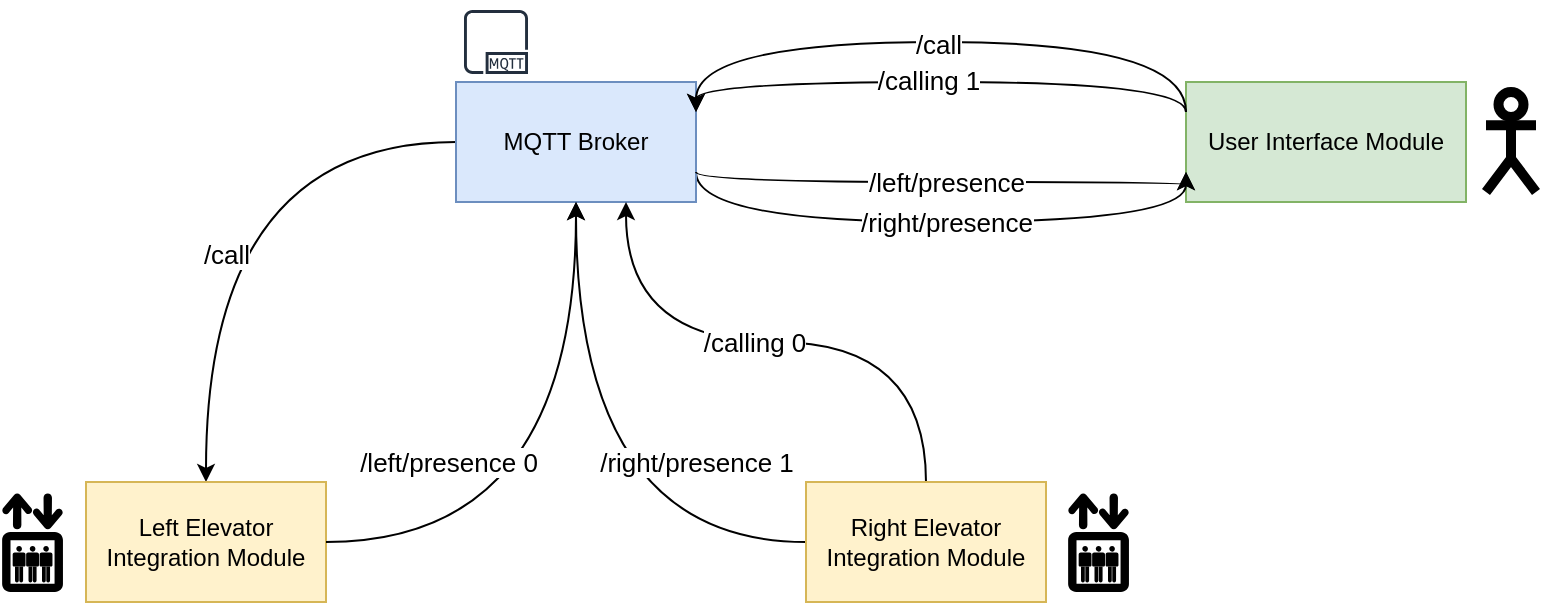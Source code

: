 <mxfile version="22.1.11" type="device">
  <diagram name="Page-1" id="GL7TTKuaMwxEoFK2ME9e">
    <mxGraphModel dx="920" dy="779" grid="1" gridSize="10" guides="1" tooltips="1" connect="1" arrows="1" fold="1" page="1" pageScale="1" pageWidth="1169" pageHeight="827" math="0" shadow="0">
      <root>
        <mxCell id="0" />
        <mxCell id="1" parent="0" />
        <mxCell id="oC5tS1e1oAzOdPZ2T_Wq-33" value="" style="sketch=0;outlineConnect=0;fontColor=#232F3E;gradientColor=none;strokeColor=#232F3E;fillColor=#ffffff;dashed=0;verticalLabelPosition=bottom;verticalAlign=top;align=center;html=1;fontSize=12;fontStyle=0;aspect=fixed;shape=mxgraph.aws4.resourceIcon;resIcon=mxgraph.aws4.mqtt_protocol;fontFamily=Helvetica;strokeWidth=1;" vertex="1" parent="1">
          <mxGeometry x="465" y="220" width="40" height="40" as="geometry" />
        </mxCell>
        <mxCell id="oC5tS1e1oAzOdPZ2T_Wq-4" value="User Interface Module" style="rounded=0;whiteSpace=wrap;html=1;fillColor=#d5e8d4;strokeColor=#82b366;" vertex="1" parent="1">
          <mxGeometry x="830" y="260" width="140" height="60" as="geometry" />
        </mxCell>
        <mxCell id="oC5tS1e1oAzOdPZ2T_Wq-9" style="edgeStyle=orthogonalEdgeStyle;shape=connector;curved=1;rounded=0;orthogonalLoop=1;jettySize=auto;html=1;labelBackgroundColor=default;strokeColor=default;align=center;verticalAlign=middle;fontFamily=Helvetica;fontSize=13;fontColor=default;endArrow=classic;" edge="1" parent="1" source="oC5tS1e1oAzOdPZ2T_Wq-1" target="oC5tS1e1oAzOdPZ2T_Wq-2">
          <mxGeometry relative="1" as="geometry" />
        </mxCell>
        <mxCell id="oC5tS1e1oAzOdPZ2T_Wq-10" value="/call" style="edgeLabel;html=1;align=center;verticalAlign=middle;resizable=0;points=[];fontSize=13;fontFamily=Helvetica;fontColor=default;" vertex="1" connectable="0" parent="oC5tS1e1oAzOdPZ2T_Wq-9">
          <mxGeometry x="0.224" y="20" relative="1" as="geometry">
            <mxPoint x="-10" as="offset" />
          </mxGeometry>
        </mxCell>
        <mxCell id="oC5tS1e1oAzOdPZ2T_Wq-14" style="edgeStyle=orthogonalEdgeStyle;shape=connector;curved=1;rounded=0;orthogonalLoop=1;jettySize=auto;html=1;labelBackgroundColor=default;strokeColor=default;align=center;verticalAlign=middle;fontFamily=Helvetica;fontSize=13;fontColor=default;endArrow=classic;exitX=1;exitY=0.75;exitDx=0;exitDy=0;entryX=0;entryY=0.75;entryDx=0;entryDy=0;" edge="1" parent="1" source="oC5tS1e1oAzOdPZ2T_Wq-1" target="oC5tS1e1oAzOdPZ2T_Wq-4">
          <mxGeometry relative="1" as="geometry">
            <Array as="points">
              <mxPoint x="585" y="330" />
              <mxPoint x="830" y="330" />
            </Array>
          </mxGeometry>
        </mxCell>
        <mxCell id="oC5tS1e1oAzOdPZ2T_Wq-20" value="/right/presence" style="edgeLabel;html=1;align=center;verticalAlign=middle;resizable=0;points=[];fontSize=13;fontFamily=Helvetica;fontColor=default;" vertex="1" connectable="0" parent="oC5tS1e1oAzOdPZ2T_Wq-14">
          <mxGeometry x="0.001" y="-1" relative="1" as="geometry">
            <mxPoint x="2" y="-1" as="offset" />
          </mxGeometry>
        </mxCell>
        <mxCell id="oC5tS1e1oAzOdPZ2T_Wq-1" value="MQTT Broker" style="rounded=0;whiteSpace=wrap;html=1;fillColor=#dae8fc;strokeColor=#6c8ebf;" vertex="1" parent="1">
          <mxGeometry x="465" y="260" width="120" height="60" as="geometry" />
        </mxCell>
        <mxCell id="oC5tS1e1oAzOdPZ2T_Wq-2" value="Left Elevator Integration Module" style="rounded=0;whiteSpace=wrap;html=1;fillColor=#fff2cc;strokeColor=#d6b656;" vertex="1" parent="1">
          <mxGeometry x="280" y="460" width="120" height="60" as="geometry" />
        </mxCell>
        <mxCell id="oC5tS1e1oAzOdPZ2T_Wq-12" style="edgeStyle=orthogonalEdgeStyle;shape=connector;curved=1;rounded=0;orthogonalLoop=1;jettySize=auto;html=1;labelBackgroundColor=default;strokeColor=default;align=center;verticalAlign=middle;fontFamily=Helvetica;fontSize=13;fontColor=default;endArrow=classic;" edge="1" parent="1" source="oC5tS1e1oAzOdPZ2T_Wq-3" target="oC5tS1e1oAzOdPZ2T_Wq-1">
          <mxGeometry relative="1" as="geometry" />
        </mxCell>
        <mxCell id="oC5tS1e1oAzOdPZ2T_Wq-17" value="/right/presence 1" style="edgeLabel;html=1;align=center;verticalAlign=middle;resizable=0;points=[];fontSize=13;fontFamily=Helvetica;fontColor=default;" vertex="1" connectable="0" parent="oC5tS1e1oAzOdPZ2T_Wq-12">
          <mxGeometry x="-0.443" y="-31" relative="1" as="geometry">
            <mxPoint x="24" y="-9" as="offset" />
          </mxGeometry>
        </mxCell>
        <mxCell id="oC5tS1e1oAzOdPZ2T_Wq-26" style="edgeStyle=orthogonalEdgeStyle;shape=connector;curved=1;rounded=0;orthogonalLoop=1;jettySize=auto;html=1;labelBackgroundColor=default;strokeColor=default;align=center;verticalAlign=middle;fontFamily=Helvetica;fontSize=13;fontColor=default;endArrow=classic;" edge="1" parent="1" source="oC5tS1e1oAzOdPZ2T_Wq-3" target="oC5tS1e1oAzOdPZ2T_Wq-1">
          <mxGeometry relative="1" as="geometry">
            <Array as="points">
              <mxPoint x="700" y="390" />
              <mxPoint x="550" y="390" />
            </Array>
          </mxGeometry>
        </mxCell>
        <mxCell id="oC5tS1e1oAzOdPZ2T_Wq-27" value="/calling 0" style="edgeLabel;html=1;align=center;verticalAlign=middle;resizable=0;points=[];fontSize=13;fontFamily=Helvetica;fontColor=default;" vertex="1" connectable="0" parent="oC5tS1e1oAzOdPZ2T_Wq-26">
          <mxGeometry x="0.076" relative="1" as="geometry">
            <mxPoint as="offset" />
          </mxGeometry>
        </mxCell>
        <mxCell id="oC5tS1e1oAzOdPZ2T_Wq-3" value="Right Elevator Integration Module" style="rounded=0;whiteSpace=wrap;html=1;fillColor=#fff2cc;strokeColor=#d6b656;" vertex="1" parent="1">
          <mxGeometry x="640" y="460" width="120" height="60" as="geometry" />
        </mxCell>
        <mxCell id="oC5tS1e1oAzOdPZ2T_Wq-5" style="edgeStyle=orthogonalEdgeStyle;rounded=0;orthogonalLoop=1;jettySize=auto;html=1;curved=1;entryX=1;entryY=0.25;entryDx=0;entryDy=0;exitX=0;exitY=0.25;exitDx=0;exitDy=0;" edge="1" parent="1" source="oC5tS1e1oAzOdPZ2T_Wq-4" target="oC5tS1e1oAzOdPZ2T_Wq-1">
          <mxGeometry relative="1" as="geometry">
            <Array as="points">
              <mxPoint x="830" y="240" />
              <mxPoint x="585" y="240" />
            </Array>
          </mxGeometry>
        </mxCell>
        <mxCell id="oC5tS1e1oAzOdPZ2T_Wq-6" value="/call" style="edgeLabel;html=1;align=center;verticalAlign=middle;resizable=0;points=[];fontSize=13;" vertex="1" connectable="0" parent="oC5tS1e1oAzOdPZ2T_Wq-5">
          <mxGeometry x="0.014" y="1" relative="1" as="geometry">
            <mxPoint as="offset" />
          </mxGeometry>
        </mxCell>
        <mxCell id="oC5tS1e1oAzOdPZ2T_Wq-24" style="edgeStyle=orthogonalEdgeStyle;shape=connector;curved=1;rounded=0;orthogonalLoop=1;jettySize=auto;html=1;exitX=0;exitY=0.25;exitDx=0;exitDy=0;entryX=1;entryY=0.25;entryDx=0;entryDy=0;labelBackgroundColor=default;strokeColor=default;align=center;verticalAlign=middle;fontFamily=Helvetica;fontSize=13;fontColor=default;endArrow=classic;" edge="1" parent="1" source="oC5tS1e1oAzOdPZ2T_Wq-4" target="oC5tS1e1oAzOdPZ2T_Wq-1">
          <mxGeometry relative="1" as="geometry">
            <Array as="points">
              <mxPoint x="830" y="260" />
              <mxPoint x="585" y="260" />
            </Array>
          </mxGeometry>
        </mxCell>
        <mxCell id="oC5tS1e1oAzOdPZ2T_Wq-25" value="/calling 1" style="edgeLabel;html=1;align=center;verticalAlign=middle;resizable=0;points=[];fontSize=13;fontFamily=Helvetica;fontColor=default;" vertex="1" connectable="0" parent="oC5tS1e1oAzOdPZ2T_Wq-24">
          <mxGeometry x="0.052" y="-1" relative="1" as="geometry">
            <mxPoint as="offset" />
          </mxGeometry>
        </mxCell>
        <mxCell id="oC5tS1e1oAzOdPZ2T_Wq-11" style="edgeStyle=orthogonalEdgeStyle;shape=connector;curved=1;rounded=0;orthogonalLoop=1;jettySize=auto;html=1;labelBackgroundColor=default;strokeColor=default;align=center;verticalAlign=middle;fontFamily=Helvetica;fontSize=13;fontColor=default;endArrow=classic;" edge="1" parent="1" source="oC5tS1e1oAzOdPZ2T_Wq-2" target="oC5tS1e1oAzOdPZ2T_Wq-1">
          <mxGeometry relative="1" as="geometry">
            <mxPoint x="540" y="350" as="targetPoint" />
          </mxGeometry>
        </mxCell>
        <mxCell id="oC5tS1e1oAzOdPZ2T_Wq-16" value="/left/presence 0" style="edgeLabel;html=1;align=center;verticalAlign=middle;resizable=0;points=[];fontSize=13;fontFamily=Helvetica;fontColor=default;" vertex="1" connectable="0" parent="oC5tS1e1oAzOdPZ2T_Wq-11">
          <mxGeometry x="-0.82" y="5" relative="1" as="geometry">
            <mxPoint x="34" y="-35" as="offset" />
          </mxGeometry>
        </mxCell>
        <mxCell id="oC5tS1e1oAzOdPZ2T_Wq-29" value="" style="shape=mxgraph.signs.travel.elevator;html=1;pointerEvents=1;fillColor=#000000;strokeColor=none;verticalLabelPosition=bottom;verticalAlign=top;align=center;fontFamily=Helvetica;fontSize=13;fontColor=default;" vertex="1" parent="1">
          <mxGeometry x="770" y="465" width="32.5" height="50" as="geometry" />
        </mxCell>
        <mxCell id="oC5tS1e1oAzOdPZ2T_Wq-30" value="" style="shape=umlActor;verticalLabelPosition=bottom;verticalAlign=top;html=1;outlineConnect=0;fontFamily=Helvetica;fontSize=13;fontColor=default;strokeWidth=5;" vertex="1" parent="1">
          <mxGeometry x="980" y="265" width="25" height="50" as="geometry" />
        </mxCell>
        <mxCell id="oC5tS1e1oAzOdPZ2T_Wq-21" style="edgeStyle=orthogonalEdgeStyle;shape=connector;curved=1;rounded=0;orthogonalLoop=1;jettySize=auto;html=1;exitX=1;exitY=0.75;exitDx=0;exitDy=0;entryX=0;entryY=0.75;entryDx=0;entryDy=0;labelBackgroundColor=default;strokeColor=default;align=center;verticalAlign=middle;fontFamily=Helvetica;fontSize=13;fontColor=default;endArrow=classic;" edge="1" parent="1" source="oC5tS1e1oAzOdPZ2T_Wq-1" target="oC5tS1e1oAzOdPZ2T_Wq-4">
          <mxGeometry relative="1" as="geometry">
            <Array as="points">
              <mxPoint x="585" y="310" />
              <mxPoint x="830" y="310" />
            </Array>
          </mxGeometry>
        </mxCell>
        <mxCell id="oC5tS1e1oAzOdPZ2T_Wq-22" value="/left/presence" style="edgeLabel;html=1;align=center;verticalAlign=middle;resizable=0;points=[];fontSize=13;fontFamily=Helvetica;fontColor=default;" vertex="1" connectable="0" parent="oC5tS1e1oAzOdPZ2T_Wq-21">
          <mxGeometry x="-0.012" y="-2" relative="1" as="geometry">
            <mxPoint x="4" y="-2" as="offset" />
          </mxGeometry>
        </mxCell>
        <mxCell id="oC5tS1e1oAzOdPZ2T_Wq-34" value="" style="shape=mxgraph.signs.travel.elevator;html=1;pointerEvents=1;fillColor=#000000;strokeColor=none;verticalLabelPosition=bottom;verticalAlign=top;align=center;fontFamily=Helvetica;fontSize=13;fontColor=default;" vertex="1" parent="1">
          <mxGeometry x="237" y="465" width="32.5" height="50" as="geometry" />
        </mxCell>
      </root>
    </mxGraphModel>
  </diagram>
</mxfile>
